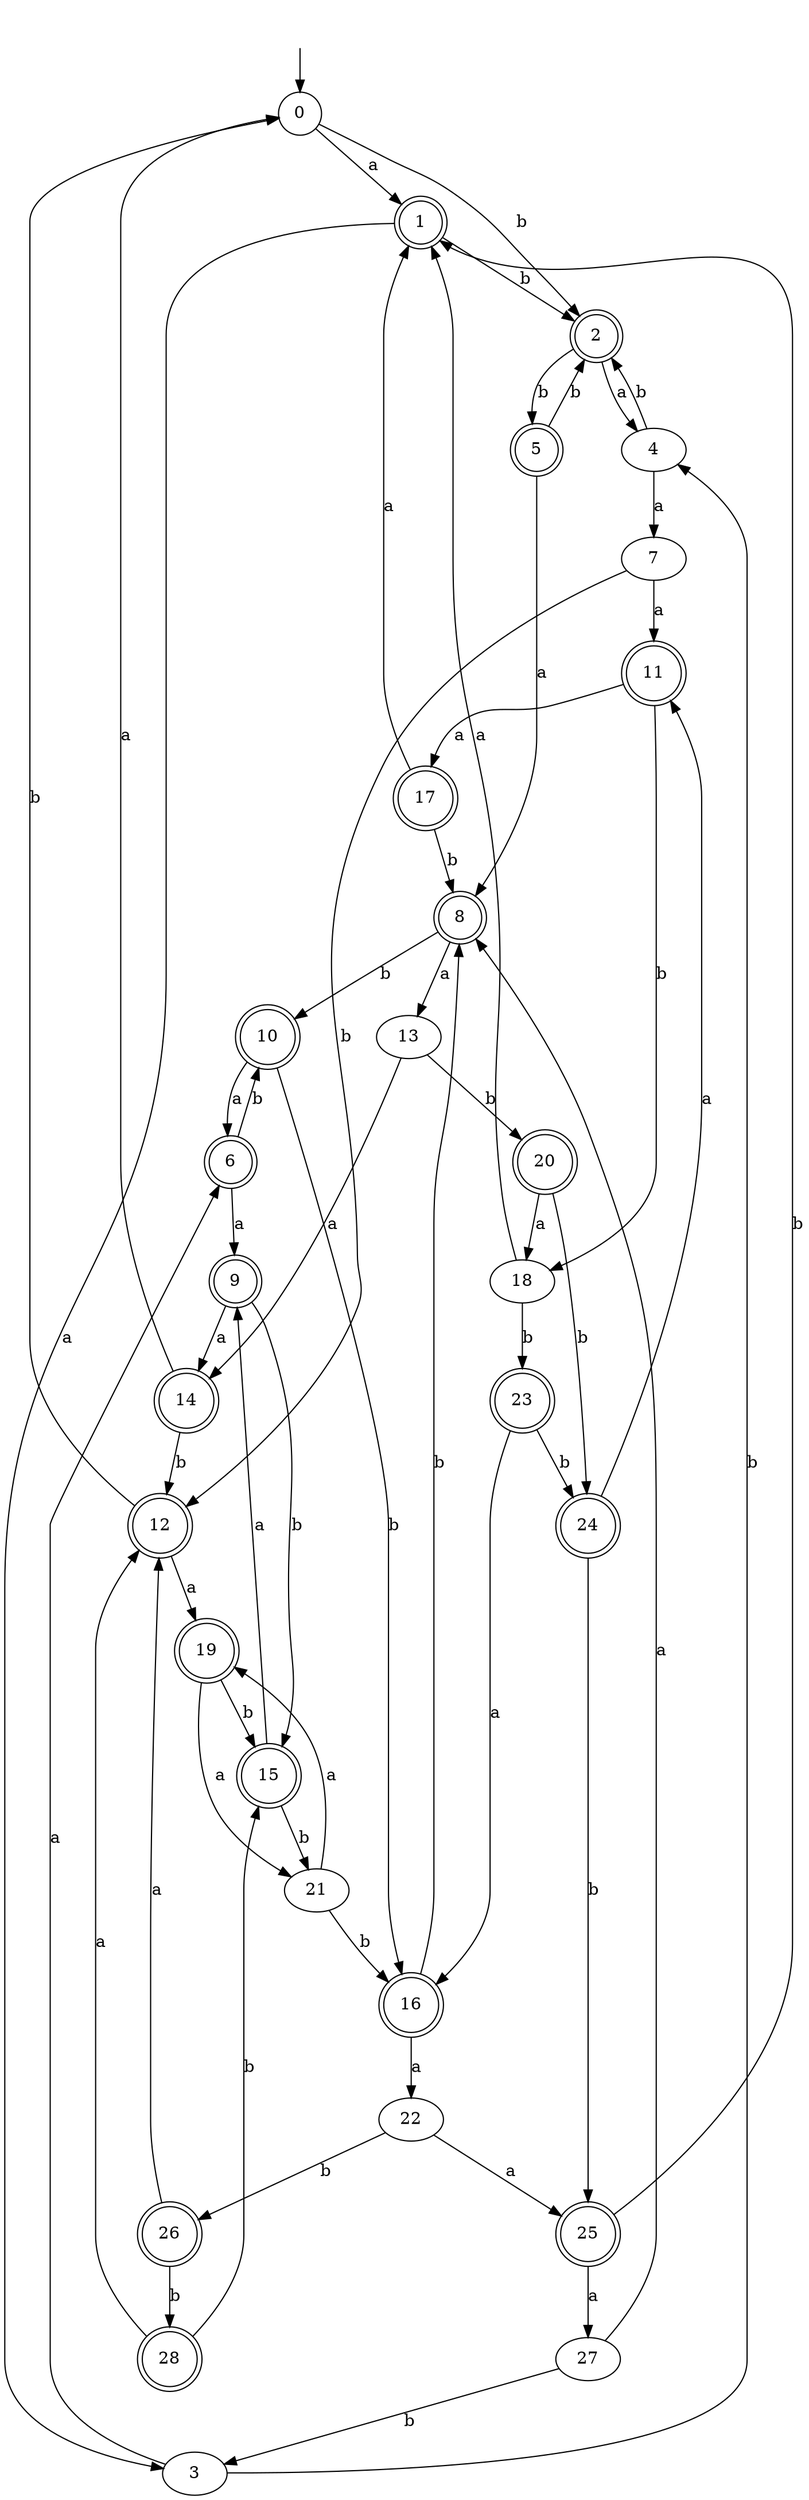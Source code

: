 digraph RandomDFA {
  __start0 [label="", shape=none];
  __start0 -> 0 [label=""];
  0 [shape=circle]
  0 -> 1 [label="a"]
  0 -> 2 [label="b"]
  1 [shape=doublecircle]
  1 -> 3 [label="a"]
  1 -> 2 [label="b"]
  2 [shape=doublecircle]
  2 -> 4 [label="a"]
  2 -> 5 [label="b"]
  3
  3 -> 6 [label="a"]
  3 -> 4 [label="b"]
  4
  4 -> 7 [label="a"]
  4 -> 2 [label="b"]
  5 [shape=doublecircle]
  5 -> 8 [label="a"]
  5 -> 2 [label="b"]
  6 [shape=doublecircle]
  6 -> 9 [label="a"]
  6 -> 10 [label="b"]
  7
  7 -> 11 [label="a"]
  7 -> 12 [label="b"]
  8 [shape=doublecircle]
  8 -> 13 [label="a"]
  8 -> 10 [label="b"]
  9 [shape=doublecircle]
  9 -> 14 [label="a"]
  9 -> 15 [label="b"]
  10 [shape=doublecircle]
  10 -> 6 [label="a"]
  10 -> 16 [label="b"]
  11 [shape=doublecircle]
  11 -> 17 [label="a"]
  11 -> 18 [label="b"]
  12 [shape=doublecircle]
  12 -> 19 [label="a"]
  12 -> 0 [label="b"]
  13
  13 -> 14 [label="a"]
  13 -> 20 [label="b"]
  14 [shape=doublecircle]
  14 -> 0 [label="a"]
  14 -> 12 [label="b"]
  15 [shape=doublecircle]
  15 -> 9 [label="a"]
  15 -> 21 [label="b"]
  16 [shape=doublecircle]
  16 -> 22 [label="a"]
  16 -> 8 [label="b"]
  17 [shape=doublecircle]
  17 -> 1 [label="a"]
  17 -> 8 [label="b"]
  18
  18 -> 1 [label="a"]
  18 -> 23 [label="b"]
  19 [shape=doublecircle]
  19 -> 21 [label="a"]
  19 -> 15 [label="b"]
  20 [shape=doublecircle]
  20 -> 18 [label="a"]
  20 -> 24 [label="b"]
  21
  21 -> 19 [label="a"]
  21 -> 16 [label="b"]
  22
  22 -> 25 [label="a"]
  22 -> 26 [label="b"]
  23 [shape=doublecircle]
  23 -> 16 [label="a"]
  23 -> 24 [label="b"]
  24 [shape=doublecircle]
  24 -> 11 [label="a"]
  24 -> 25 [label="b"]
  25 [shape=doublecircle]
  25 -> 27 [label="a"]
  25 -> 1 [label="b"]
  26 [shape=doublecircle]
  26 -> 12 [label="a"]
  26 -> 28 [label="b"]
  27
  27 -> 8 [label="a"]
  27 -> 3 [label="b"]
  28 [shape=doublecircle]
  28 -> 12 [label="a"]
  28 -> 15 [label="b"]
}

